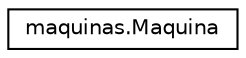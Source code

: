 digraph "Graphical Class Hierarchy"
{
  edge [fontname="Helvetica",fontsize="10",labelfontname="Helvetica",labelfontsize="10"];
  node [fontname="Helvetica",fontsize="10",shape=record];
  rankdir="LR";
  Node0 [label="maquinas.Maquina",height=0.2,width=0.4,color="black", fillcolor="white", style="filled",URL="$classmaquinas_1_1_maquina.html"];
}
